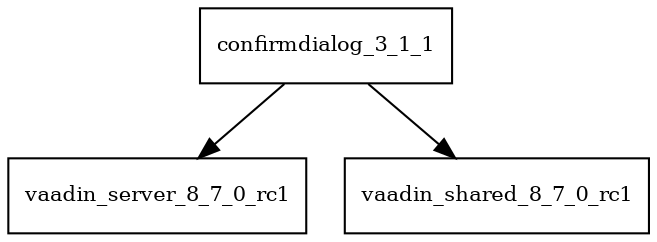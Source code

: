 digraph confirmdialog_3_1_1_dependencies {
  node [shape = box, fontsize=10.0];
  confirmdialog_3_1_1 -> vaadin_server_8_7_0_rc1;
  confirmdialog_3_1_1 -> vaadin_shared_8_7_0_rc1;
}
